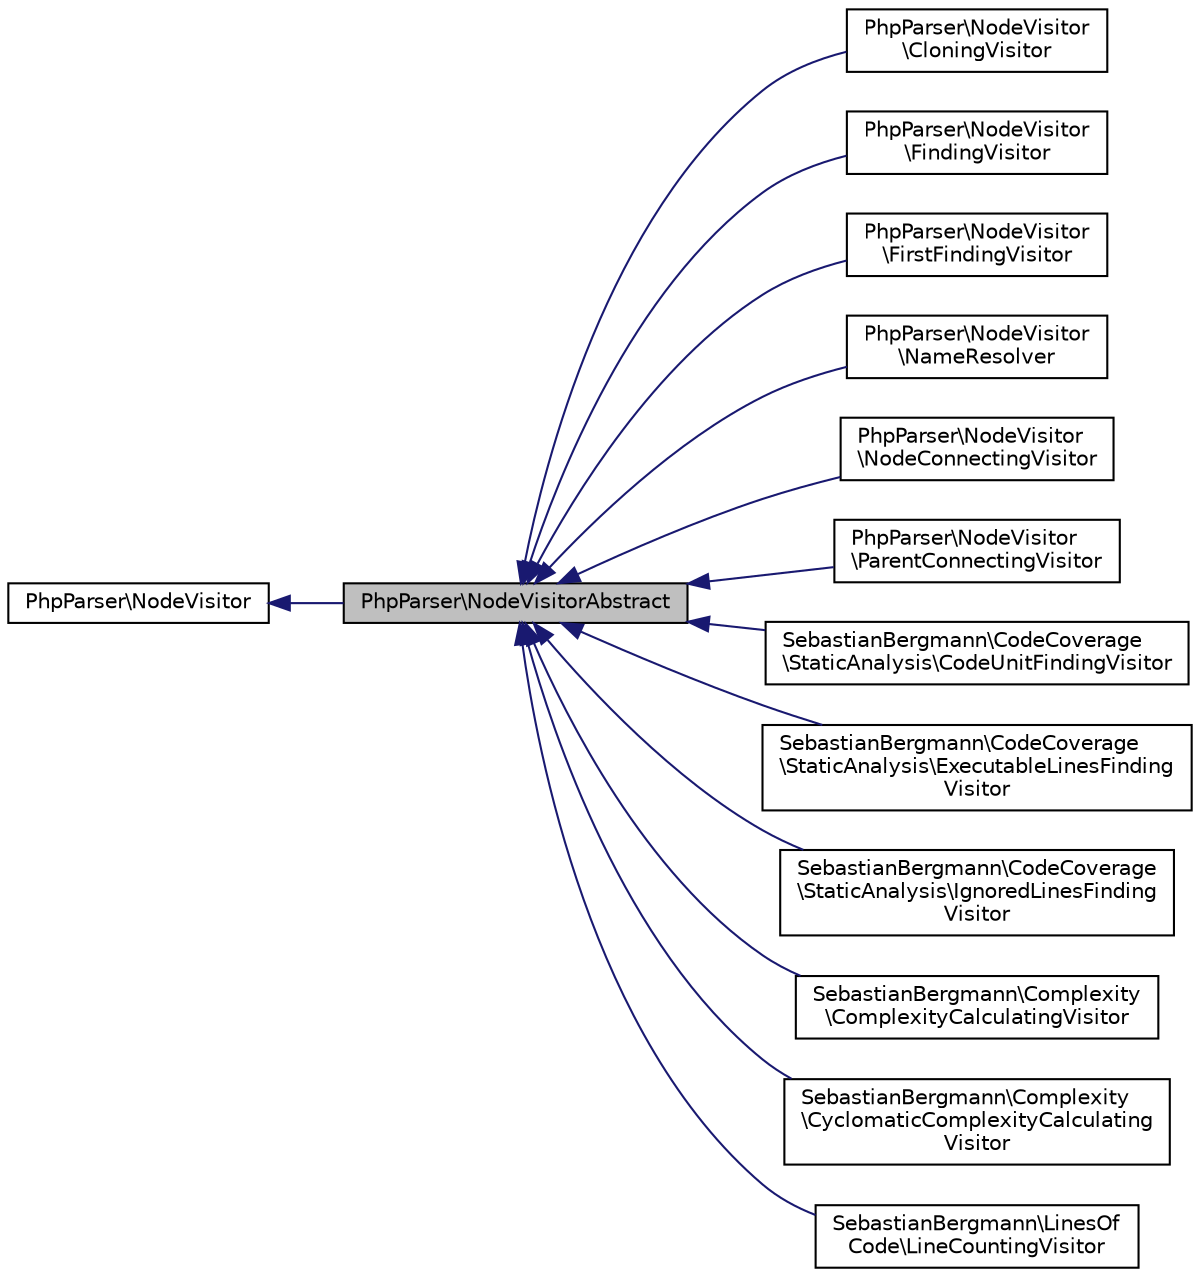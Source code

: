 digraph "PhpParser\NodeVisitorAbstract"
{
  edge [fontname="Helvetica",fontsize="10",labelfontname="Helvetica",labelfontsize="10"];
  node [fontname="Helvetica",fontsize="10",shape=record];
  rankdir="LR";
  Node0 [label="PhpParser\\NodeVisitorAbstract",height=0.2,width=0.4,color="black", fillcolor="grey75", style="filled", fontcolor="black"];
  Node1 -> Node0 [dir="back",color="midnightblue",fontsize="10",style="solid",fontname="Helvetica"];
  Node1 [label="PhpParser\\NodeVisitor",height=0.2,width=0.4,color="black", fillcolor="white", style="filled",URL="$interfacePhpParser_1_1NodeVisitor.html"];
  Node0 -> Node2 [dir="back",color="midnightblue",fontsize="10",style="solid",fontname="Helvetica"];
  Node2 [label="PhpParser\\NodeVisitor\l\\CloningVisitor",height=0.2,width=0.4,color="black", fillcolor="white", style="filled",URL="$classPhpParser_1_1NodeVisitor_1_1CloningVisitor.html"];
  Node0 -> Node3 [dir="back",color="midnightblue",fontsize="10",style="solid",fontname="Helvetica"];
  Node3 [label="PhpParser\\NodeVisitor\l\\FindingVisitor",height=0.2,width=0.4,color="black", fillcolor="white", style="filled",URL="$classPhpParser_1_1NodeVisitor_1_1FindingVisitor.html"];
  Node0 -> Node4 [dir="back",color="midnightblue",fontsize="10",style="solid",fontname="Helvetica"];
  Node4 [label="PhpParser\\NodeVisitor\l\\FirstFindingVisitor",height=0.2,width=0.4,color="black", fillcolor="white", style="filled",URL="$classPhpParser_1_1NodeVisitor_1_1FirstFindingVisitor.html"];
  Node0 -> Node5 [dir="back",color="midnightblue",fontsize="10",style="solid",fontname="Helvetica"];
  Node5 [label="PhpParser\\NodeVisitor\l\\NameResolver",height=0.2,width=0.4,color="black", fillcolor="white", style="filled",URL="$classPhpParser_1_1NodeVisitor_1_1NameResolver.html"];
  Node0 -> Node6 [dir="back",color="midnightblue",fontsize="10",style="solid",fontname="Helvetica"];
  Node6 [label="PhpParser\\NodeVisitor\l\\NodeConnectingVisitor",height=0.2,width=0.4,color="black", fillcolor="white", style="filled",URL="$classPhpParser_1_1NodeVisitor_1_1NodeConnectingVisitor.html"];
  Node0 -> Node7 [dir="back",color="midnightblue",fontsize="10",style="solid",fontname="Helvetica"];
  Node7 [label="PhpParser\\NodeVisitor\l\\ParentConnectingVisitor",height=0.2,width=0.4,color="black", fillcolor="white", style="filled",URL="$classPhpParser_1_1NodeVisitor_1_1ParentConnectingVisitor.html"];
  Node0 -> Node8 [dir="back",color="midnightblue",fontsize="10",style="solid",fontname="Helvetica"];
  Node8 [label="SebastianBergmann\\CodeCoverage\l\\StaticAnalysis\\CodeUnitFindingVisitor",height=0.2,width=0.4,color="black", fillcolor="white", style="filled",URL="$classSebastianBergmann_1_1CodeCoverage_1_1StaticAnalysis_1_1CodeUnitFindingVisitor.html"];
  Node0 -> Node9 [dir="back",color="midnightblue",fontsize="10",style="solid",fontname="Helvetica"];
  Node9 [label="SebastianBergmann\\CodeCoverage\l\\StaticAnalysis\\ExecutableLinesFinding\lVisitor",height=0.2,width=0.4,color="black", fillcolor="white", style="filled",URL="$classSebastianBergmann_1_1CodeCoverage_1_1StaticAnalysis_1_1ExecutableLinesFindingVisitor.html"];
  Node0 -> Node10 [dir="back",color="midnightblue",fontsize="10",style="solid",fontname="Helvetica"];
  Node10 [label="SebastianBergmann\\CodeCoverage\l\\StaticAnalysis\\IgnoredLinesFinding\lVisitor",height=0.2,width=0.4,color="black", fillcolor="white", style="filled",URL="$classSebastianBergmann_1_1CodeCoverage_1_1StaticAnalysis_1_1IgnoredLinesFindingVisitor.html"];
  Node0 -> Node11 [dir="back",color="midnightblue",fontsize="10",style="solid",fontname="Helvetica"];
  Node11 [label="SebastianBergmann\\Complexity\l\\ComplexityCalculatingVisitor",height=0.2,width=0.4,color="black", fillcolor="white", style="filled",URL="$classSebastianBergmann_1_1Complexity_1_1ComplexityCalculatingVisitor.html"];
  Node0 -> Node12 [dir="back",color="midnightblue",fontsize="10",style="solid",fontname="Helvetica"];
  Node12 [label="SebastianBergmann\\Complexity\l\\CyclomaticComplexityCalculating\lVisitor",height=0.2,width=0.4,color="black", fillcolor="white", style="filled",URL="$classSebastianBergmann_1_1Complexity_1_1CyclomaticComplexityCalculatingVisitor.html"];
  Node0 -> Node13 [dir="back",color="midnightblue",fontsize="10",style="solid",fontname="Helvetica"];
  Node13 [label="SebastianBergmann\\LinesOf\lCode\\LineCountingVisitor",height=0.2,width=0.4,color="black", fillcolor="white", style="filled",URL="$classSebastianBergmann_1_1LinesOfCode_1_1LineCountingVisitor.html"];
}
